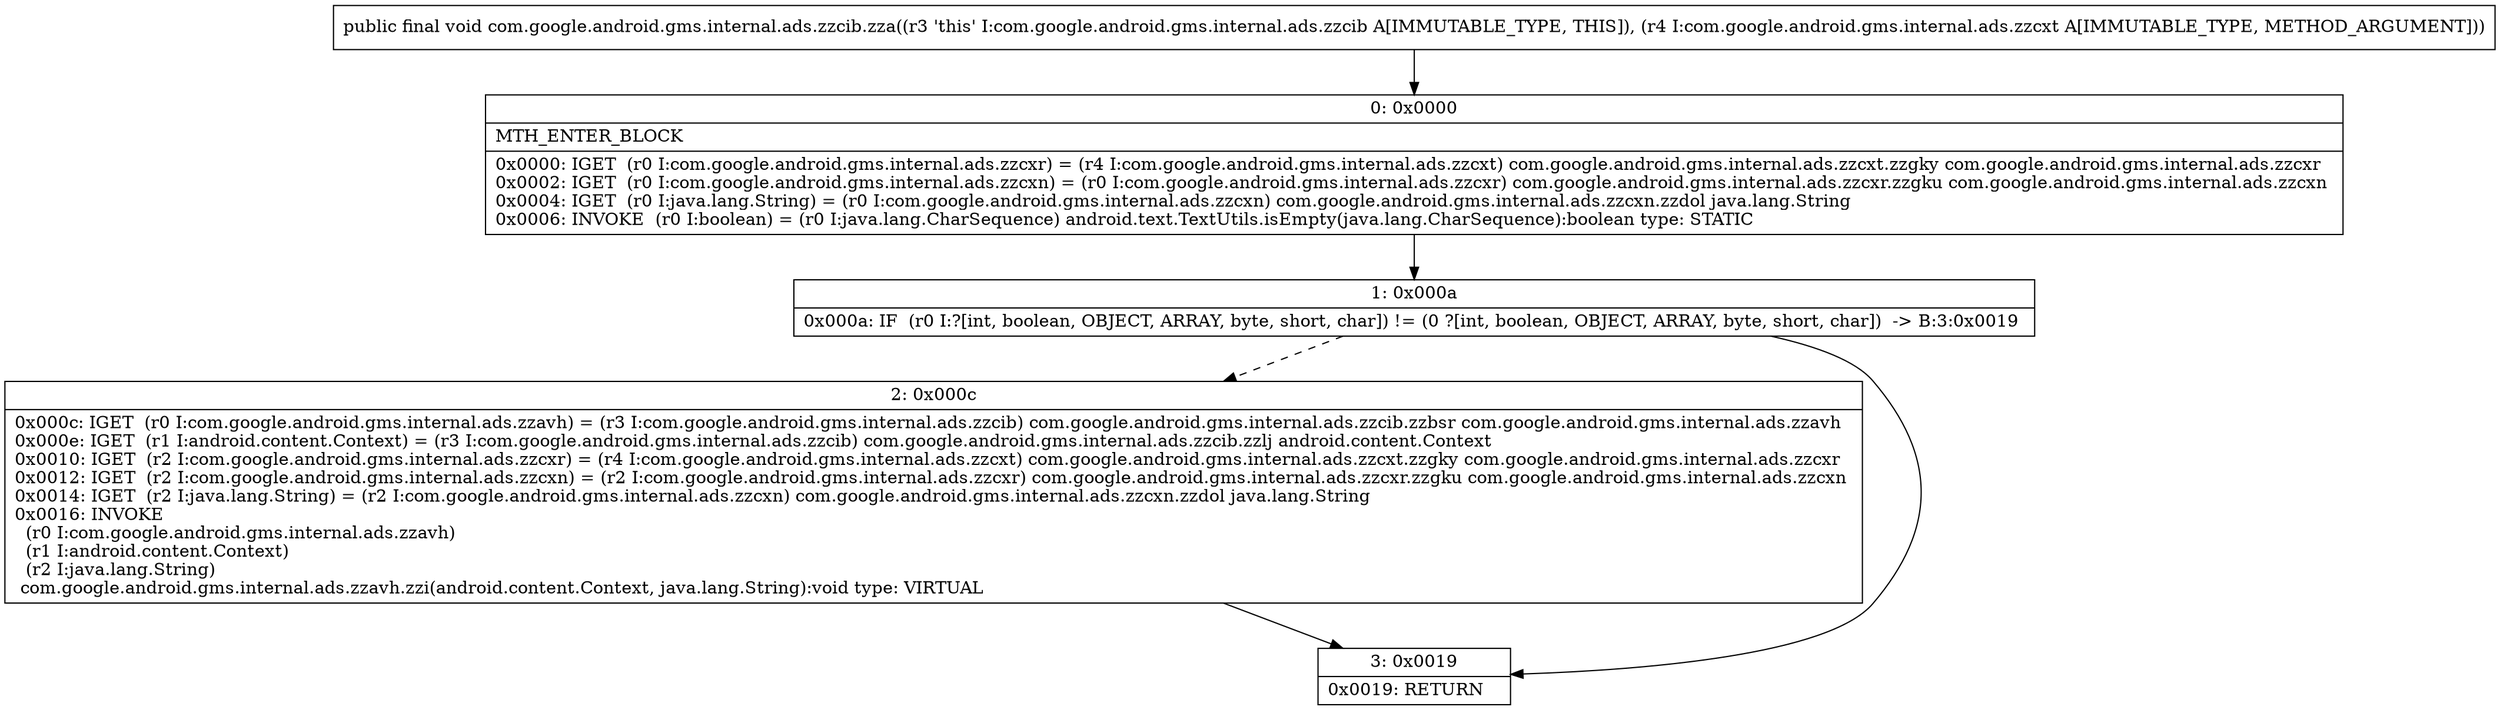 digraph "CFG forcom.google.android.gms.internal.ads.zzcib.zza(Lcom\/google\/android\/gms\/internal\/ads\/zzcxt;)V" {
Node_0 [shape=record,label="{0\:\ 0x0000|MTH_ENTER_BLOCK\l|0x0000: IGET  (r0 I:com.google.android.gms.internal.ads.zzcxr) = (r4 I:com.google.android.gms.internal.ads.zzcxt) com.google.android.gms.internal.ads.zzcxt.zzgky com.google.android.gms.internal.ads.zzcxr \l0x0002: IGET  (r0 I:com.google.android.gms.internal.ads.zzcxn) = (r0 I:com.google.android.gms.internal.ads.zzcxr) com.google.android.gms.internal.ads.zzcxr.zzgku com.google.android.gms.internal.ads.zzcxn \l0x0004: IGET  (r0 I:java.lang.String) = (r0 I:com.google.android.gms.internal.ads.zzcxn) com.google.android.gms.internal.ads.zzcxn.zzdol java.lang.String \l0x0006: INVOKE  (r0 I:boolean) = (r0 I:java.lang.CharSequence) android.text.TextUtils.isEmpty(java.lang.CharSequence):boolean type: STATIC \l}"];
Node_1 [shape=record,label="{1\:\ 0x000a|0x000a: IF  (r0 I:?[int, boolean, OBJECT, ARRAY, byte, short, char]) != (0 ?[int, boolean, OBJECT, ARRAY, byte, short, char])  \-\> B:3:0x0019 \l}"];
Node_2 [shape=record,label="{2\:\ 0x000c|0x000c: IGET  (r0 I:com.google.android.gms.internal.ads.zzavh) = (r3 I:com.google.android.gms.internal.ads.zzcib) com.google.android.gms.internal.ads.zzcib.zzbsr com.google.android.gms.internal.ads.zzavh \l0x000e: IGET  (r1 I:android.content.Context) = (r3 I:com.google.android.gms.internal.ads.zzcib) com.google.android.gms.internal.ads.zzcib.zzlj android.content.Context \l0x0010: IGET  (r2 I:com.google.android.gms.internal.ads.zzcxr) = (r4 I:com.google.android.gms.internal.ads.zzcxt) com.google.android.gms.internal.ads.zzcxt.zzgky com.google.android.gms.internal.ads.zzcxr \l0x0012: IGET  (r2 I:com.google.android.gms.internal.ads.zzcxn) = (r2 I:com.google.android.gms.internal.ads.zzcxr) com.google.android.gms.internal.ads.zzcxr.zzgku com.google.android.gms.internal.ads.zzcxn \l0x0014: IGET  (r2 I:java.lang.String) = (r2 I:com.google.android.gms.internal.ads.zzcxn) com.google.android.gms.internal.ads.zzcxn.zzdol java.lang.String \l0x0016: INVOKE  \l  (r0 I:com.google.android.gms.internal.ads.zzavh)\l  (r1 I:android.content.Context)\l  (r2 I:java.lang.String)\l com.google.android.gms.internal.ads.zzavh.zzi(android.content.Context, java.lang.String):void type: VIRTUAL \l}"];
Node_3 [shape=record,label="{3\:\ 0x0019|0x0019: RETURN   \l}"];
MethodNode[shape=record,label="{public final void com.google.android.gms.internal.ads.zzcib.zza((r3 'this' I:com.google.android.gms.internal.ads.zzcib A[IMMUTABLE_TYPE, THIS]), (r4 I:com.google.android.gms.internal.ads.zzcxt A[IMMUTABLE_TYPE, METHOD_ARGUMENT])) }"];
MethodNode -> Node_0;
Node_0 -> Node_1;
Node_1 -> Node_2[style=dashed];
Node_1 -> Node_3;
Node_2 -> Node_3;
}

